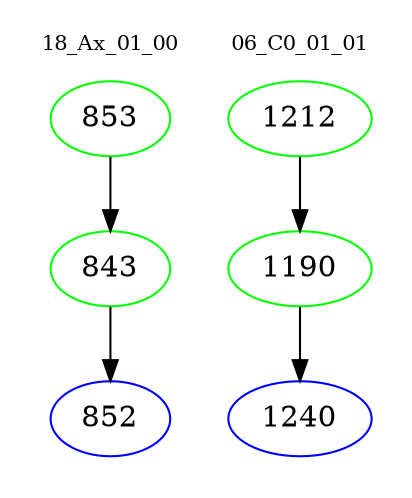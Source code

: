 digraph{
subgraph cluster_0 {
color = white
label = "18_Ax_01_00";
fontsize=10;
T0_853 [label="853", color="green"]
T0_853 -> T0_843 [color="black"]
T0_843 [label="843", color="green"]
T0_843 -> T0_852 [color="black"]
T0_852 [label="852", color="blue"]
}
subgraph cluster_1 {
color = white
label = "06_C0_01_01";
fontsize=10;
T1_1212 [label="1212", color="green"]
T1_1212 -> T1_1190 [color="black"]
T1_1190 [label="1190", color="green"]
T1_1190 -> T1_1240 [color="black"]
T1_1240 [label="1240", color="blue"]
}
}
